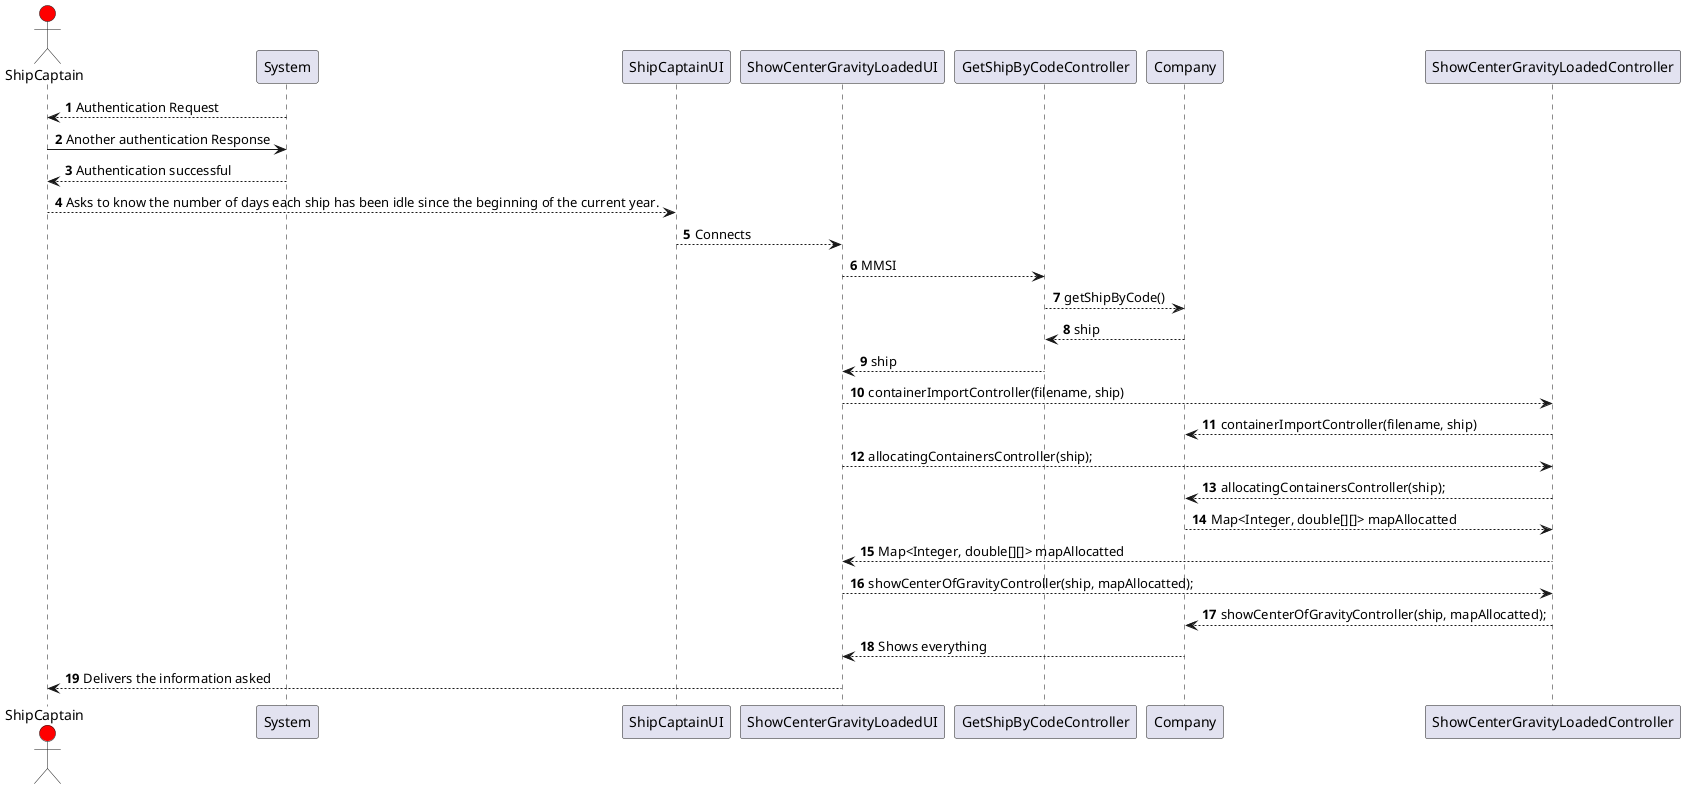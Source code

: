 @startuml

autonumber

actor ShipCaptain #red

System --> ShipCaptain: Authentication Request
ShipCaptain -> System : Another authentication Response
System --> ShipCaptain : Authentication successful
ShipCaptain --> ShipCaptainUI : Asks to know the number of days each ship has been idle since the beginning of the current year.
ShipCaptainUI --> ShowCenterGravityLoadedUI : Connects
ShowCenterGravityLoadedUI --> GetShipByCodeController : MMSI
GetShipByCodeController --> Company : getShipByCode()
Company --> GetShipByCodeController : ship
GetShipByCodeController --> ShowCenterGravityLoadedUI : ship
ShowCenterGravityLoadedUI --> ShowCenterGravityLoadedController : containerImportController(filename, ship)
ShowCenterGravityLoadedController --> Company : containerImportController(filename, ship)
ShowCenterGravityLoadedUI --> ShowCenterGravityLoadedController : allocatingContainersController(ship);
ShowCenterGravityLoadedController --> Company : allocatingContainersController(ship);
Company --> ShowCenterGravityLoadedController : Map<Integer, double[][]> mapAllocatted
ShowCenterGravityLoadedController --> ShowCenterGravityLoadedUI : Map<Integer, double[][]> mapAllocatted
ShowCenterGravityLoadedUI --> ShowCenterGravityLoadedController : showCenterOfGravityController(ship, mapAllocatted);
ShowCenterGravityLoadedController --> Company : showCenterOfGravityController(ship, mapAllocatted);
Company --> ShowCenterGravityLoadedUI : Shows everything
ShowCenterGravityLoadedUI --> ShipCaptain : Delivers the information asked

@enduml